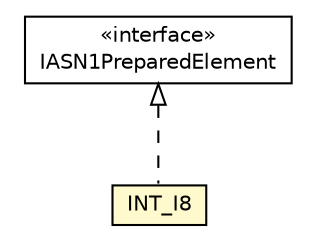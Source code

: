 #!/usr/local/bin/dot
#
# Class diagram 
# Generated by UMLGraph version R5_6-24-gf6e263 (http://www.umlgraph.org/)
#

digraph G {
	edge [fontname="Helvetica",fontsize=10,labelfontname="Helvetica",labelfontsize=10];
	node [fontname="Helvetica",fontsize=10,shape=plaintext];
	nodesep=0.25;
	ranksep=0.5;
	// org.universAAL.lddi.lib.ieeex73std.org.bn.coders.IASN1PreparedElement
	c4551394 [label=<<table title="org.universAAL.lddi.lib.ieeex73std.org.bn.coders.IASN1PreparedElement" border="0" cellborder="1" cellspacing="0" cellpadding="2" port="p" href="../../org/bn/coders/IASN1PreparedElement.html">
		<tr><td><table border="0" cellspacing="0" cellpadding="1">
<tr><td align="center" balign="center"> &#171;interface&#187; </td></tr>
<tr><td align="center" balign="center"> IASN1PreparedElement </td></tr>
		</table></td></tr>
		</table>>, URL="../../org/bn/coders/IASN1PreparedElement.html", fontname="Helvetica", fontcolor="black", fontsize=10.0];
	// org.universAAL.lddi.lib.ieeex73std.x73.p20601.INT_I8
	c4551483 [label=<<table title="org.universAAL.lddi.lib.ieeex73std.x73.p20601.INT_I8" border="0" cellborder="1" cellspacing="0" cellpadding="2" port="p" bgcolor="lemonChiffon" href="./INT_I8.html">
		<tr><td><table border="0" cellspacing="0" cellpadding="1">
<tr><td align="center" balign="center"> INT_I8 </td></tr>
		</table></td></tr>
		</table>>, URL="./INT_I8.html", fontname="Helvetica", fontcolor="black", fontsize=10.0];
	//org.universAAL.lddi.lib.ieeex73std.x73.p20601.INT_I8 implements org.universAAL.lddi.lib.ieeex73std.org.bn.coders.IASN1PreparedElement
	c4551394:p -> c4551483:p [dir=back,arrowtail=empty,style=dashed];
}

